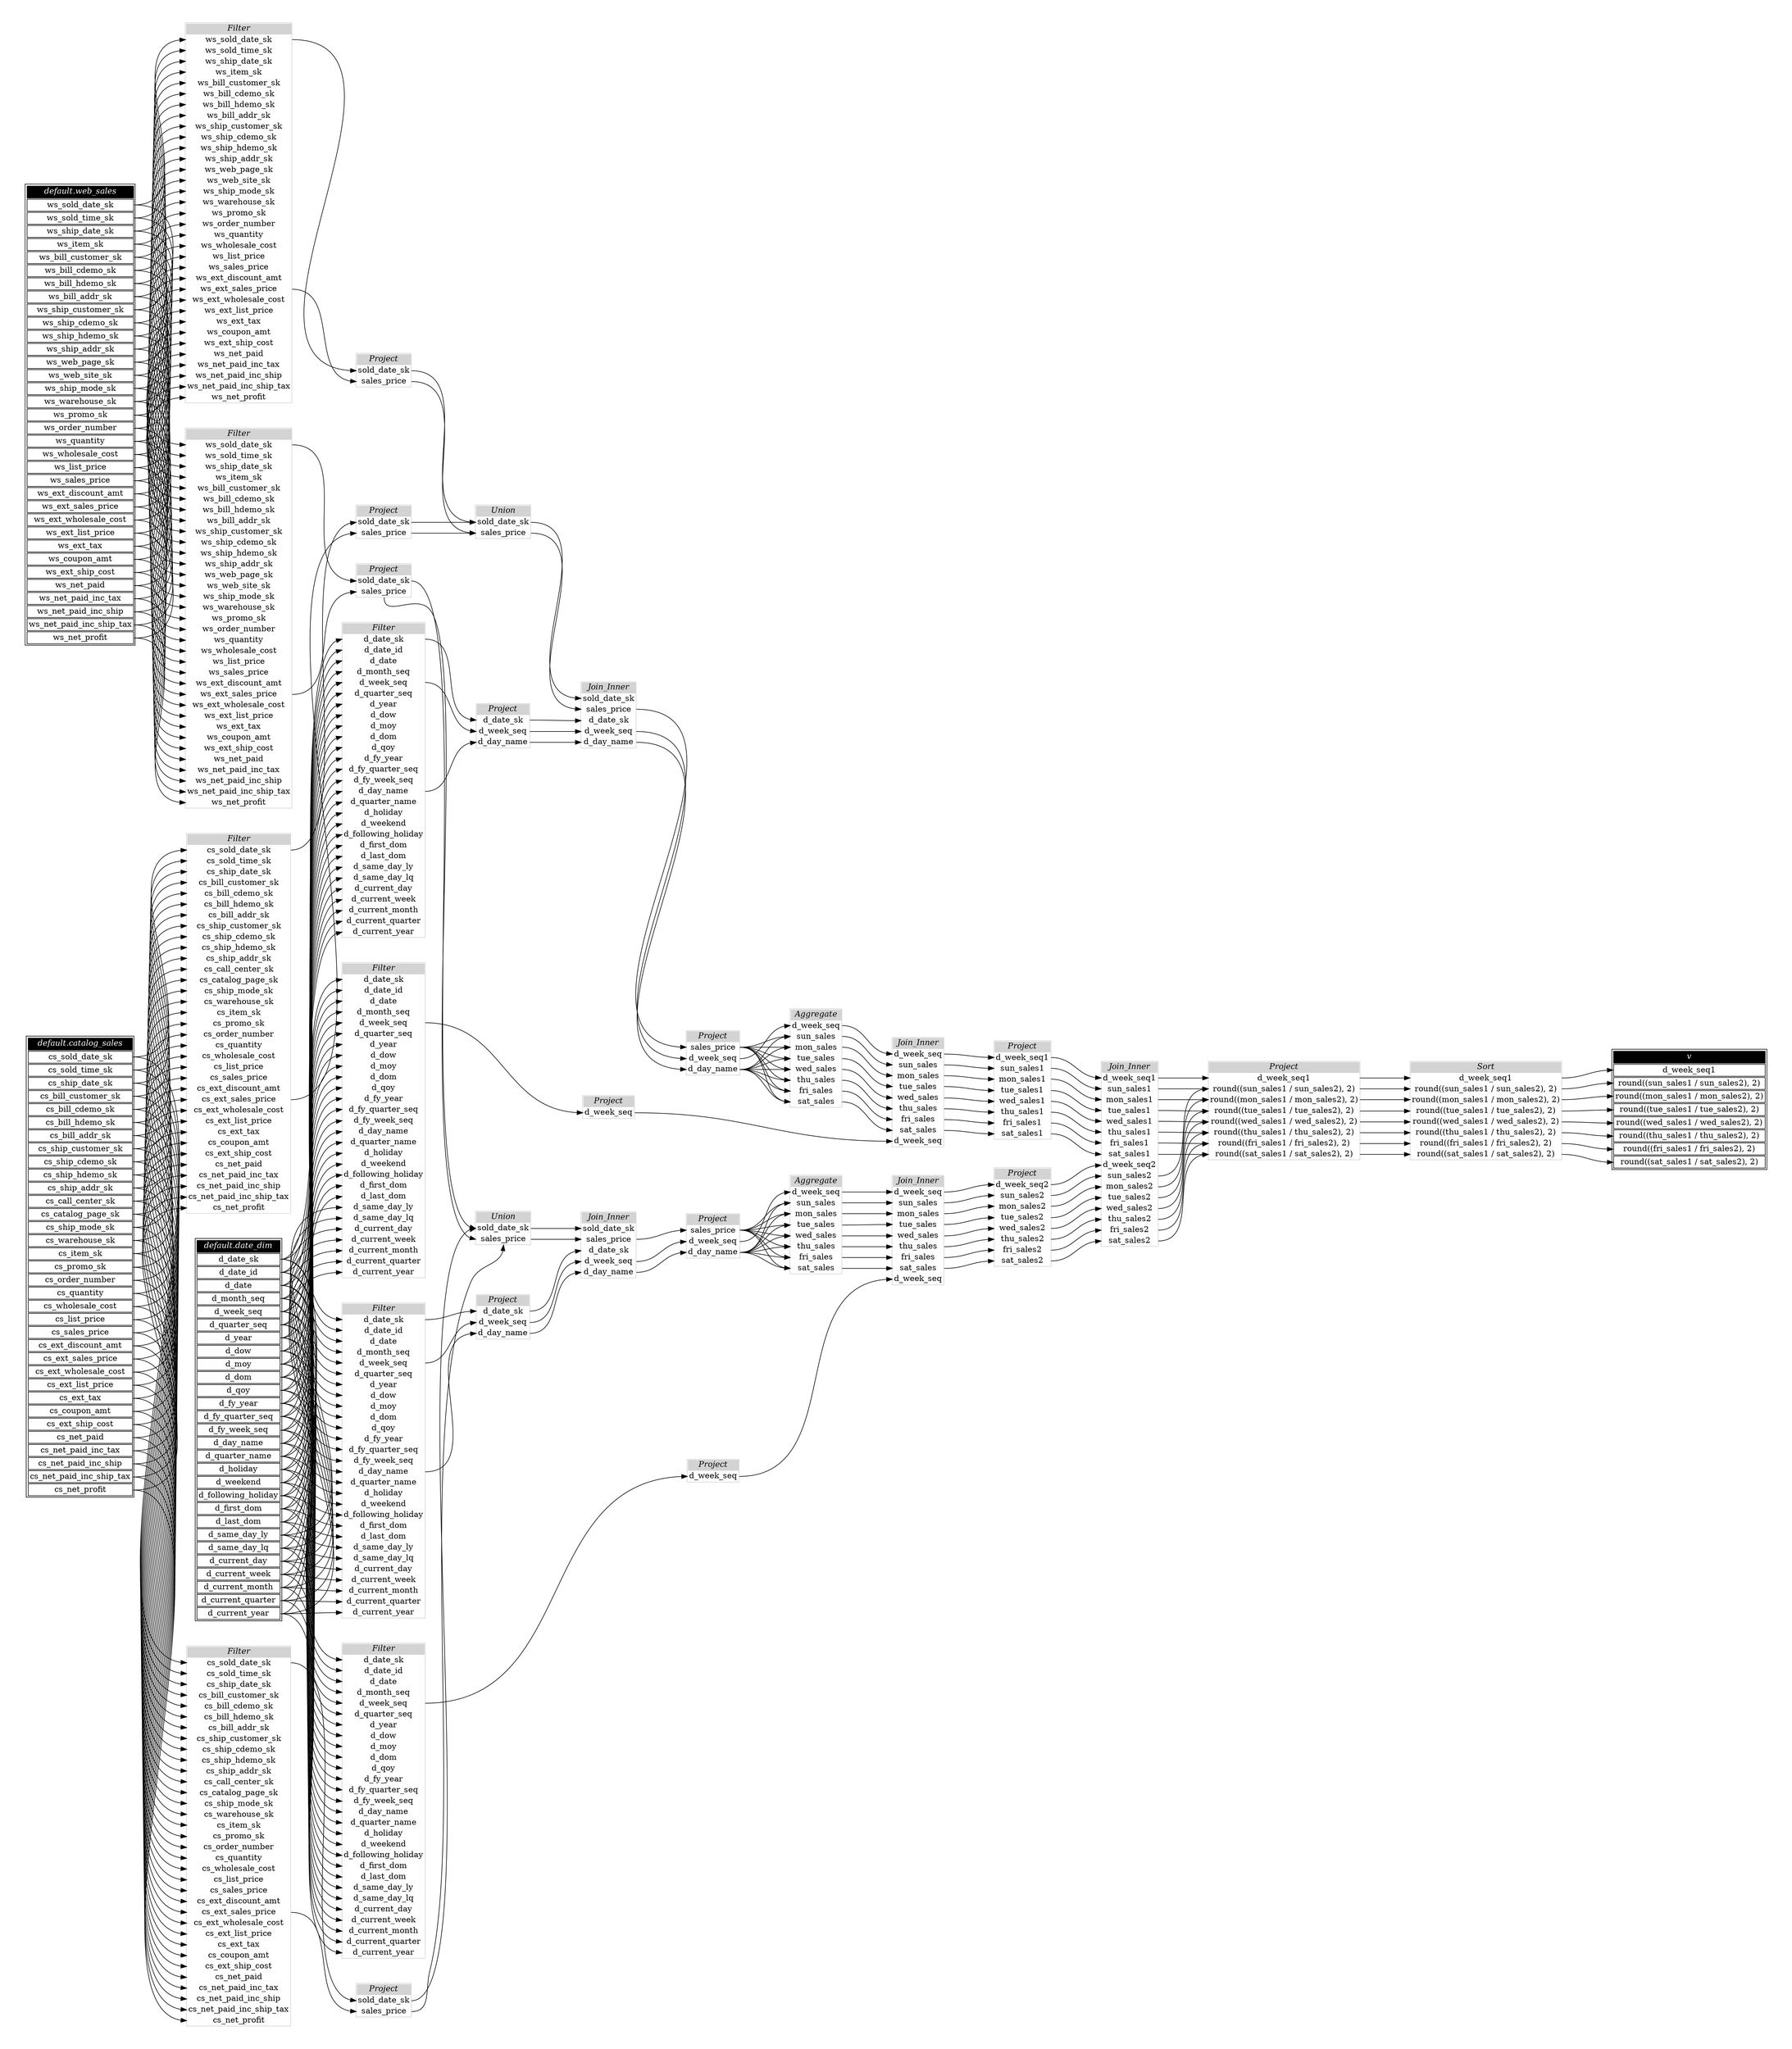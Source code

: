 // Automatically generated by TPCDSFlowTestSuite


digraph {
  graph [pad="0.5" nodesep="0.5" ranksep="1" fontname="Helvetica" rankdir=LR];
  node [shape=plaintext]

  
"Aggregate_92aebde" [label=<
<table color="lightgray" border="1" cellborder="0" cellspacing="0">
  <tr><td bgcolor="lightgray" port="nodeName"><i>Aggregate</i></td></tr>
  <tr><td port="0">d_week_seq</td></tr>
<tr><td port="1">sun_sales</td></tr>
<tr><td port="2">mon_sales</td></tr>
<tr><td port="3">tue_sales</td></tr>
<tr><td port="4">wed_sales</td></tr>
<tr><td port="5">thu_sales</td></tr>
<tr><td port="6">fri_sales</td></tr>
<tr><td port="7">sat_sales</td></tr>
</table>>];
     

"Aggregate_f0efa19" [label=<
<table color="lightgray" border="1" cellborder="0" cellspacing="0">
  <tr><td bgcolor="lightgray" port="nodeName"><i>Aggregate</i></td></tr>
  <tr><td port="0">d_week_seq</td></tr>
<tr><td port="1">sun_sales</td></tr>
<tr><td port="2">mon_sales</td></tr>
<tr><td port="3">tue_sales</td></tr>
<tr><td port="4">wed_sales</td></tr>
<tr><td port="5">thu_sales</td></tr>
<tr><td port="6">fri_sales</td></tr>
<tr><td port="7">sat_sales</td></tr>
</table>>];
     

"Filter_3166647" [label=<
<table color="lightgray" border="1" cellborder="0" cellspacing="0">
  <tr><td bgcolor="lightgray" port="nodeName"><i>Filter</i></td></tr>
  <tr><td port="0">cs_sold_date_sk</td></tr>
<tr><td port="1">cs_sold_time_sk</td></tr>
<tr><td port="2">cs_ship_date_sk</td></tr>
<tr><td port="3">cs_bill_customer_sk</td></tr>
<tr><td port="4">cs_bill_cdemo_sk</td></tr>
<tr><td port="5">cs_bill_hdemo_sk</td></tr>
<tr><td port="6">cs_bill_addr_sk</td></tr>
<tr><td port="7">cs_ship_customer_sk</td></tr>
<tr><td port="8">cs_ship_cdemo_sk</td></tr>
<tr><td port="9">cs_ship_hdemo_sk</td></tr>
<tr><td port="10">cs_ship_addr_sk</td></tr>
<tr><td port="11">cs_call_center_sk</td></tr>
<tr><td port="12">cs_catalog_page_sk</td></tr>
<tr><td port="13">cs_ship_mode_sk</td></tr>
<tr><td port="14">cs_warehouse_sk</td></tr>
<tr><td port="15">cs_item_sk</td></tr>
<tr><td port="16">cs_promo_sk</td></tr>
<tr><td port="17">cs_order_number</td></tr>
<tr><td port="18">cs_quantity</td></tr>
<tr><td port="19">cs_wholesale_cost</td></tr>
<tr><td port="20">cs_list_price</td></tr>
<tr><td port="21">cs_sales_price</td></tr>
<tr><td port="22">cs_ext_discount_amt</td></tr>
<tr><td port="23">cs_ext_sales_price</td></tr>
<tr><td port="24">cs_ext_wholesale_cost</td></tr>
<tr><td port="25">cs_ext_list_price</td></tr>
<tr><td port="26">cs_ext_tax</td></tr>
<tr><td port="27">cs_coupon_amt</td></tr>
<tr><td port="28">cs_ext_ship_cost</td></tr>
<tr><td port="29">cs_net_paid</td></tr>
<tr><td port="30">cs_net_paid_inc_tax</td></tr>
<tr><td port="31">cs_net_paid_inc_ship</td></tr>
<tr><td port="32">cs_net_paid_inc_ship_tax</td></tr>
<tr><td port="33">cs_net_profit</td></tr>
</table>>];
     

"Filter_4d6988e" [label=<
<table color="lightgray" border="1" cellborder="0" cellspacing="0">
  <tr><td bgcolor="lightgray" port="nodeName"><i>Filter</i></td></tr>
  <tr><td port="0">ws_sold_date_sk</td></tr>
<tr><td port="1">ws_sold_time_sk</td></tr>
<tr><td port="2">ws_ship_date_sk</td></tr>
<tr><td port="3">ws_item_sk</td></tr>
<tr><td port="4">ws_bill_customer_sk</td></tr>
<tr><td port="5">ws_bill_cdemo_sk</td></tr>
<tr><td port="6">ws_bill_hdemo_sk</td></tr>
<tr><td port="7">ws_bill_addr_sk</td></tr>
<tr><td port="8">ws_ship_customer_sk</td></tr>
<tr><td port="9">ws_ship_cdemo_sk</td></tr>
<tr><td port="10">ws_ship_hdemo_sk</td></tr>
<tr><td port="11">ws_ship_addr_sk</td></tr>
<tr><td port="12">ws_web_page_sk</td></tr>
<tr><td port="13">ws_web_site_sk</td></tr>
<tr><td port="14">ws_ship_mode_sk</td></tr>
<tr><td port="15">ws_warehouse_sk</td></tr>
<tr><td port="16">ws_promo_sk</td></tr>
<tr><td port="17">ws_order_number</td></tr>
<tr><td port="18">ws_quantity</td></tr>
<tr><td port="19">ws_wholesale_cost</td></tr>
<tr><td port="20">ws_list_price</td></tr>
<tr><td port="21">ws_sales_price</td></tr>
<tr><td port="22">ws_ext_discount_amt</td></tr>
<tr><td port="23">ws_ext_sales_price</td></tr>
<tr><td port="24">ws_ext_wholesale_cost</td></tr>
<tr><td port="25">ws_ext_list_price</td></tr>
<tr><td port="26">ws_ext_tax</td></tr>
<tr><td port="27">ws_coupon_amt</td></tr>
<tr><td port="28">ws_ext_ship_cost</td></tr>
<tr><td port="29">ws_net_paid</td></tr>
<tr><td port="30">ws_net_paid_inc_tax</td></tr>
<tr><td port="31">ws_net_paid_inc_ship</td></tr>
<tr><td port="32">ws_net_paid_inc_ship_tax</td></tr>
<tr><td port="33">ws_net_profit</td></tr>
</table>>];
     

"Filter_79b84e6" [label=<
<table color="lightgray" border="1" cellborder="0" cellspacing="0">
  <tr><td bgcolor="lightgray" port="nodeName"><i>Filter</i></td></tr>
  <tr><td port="0">ws_sold_date_sk</td></tr>
<tr><td port="1">ws_sold_time_sk</td></tr>
<tr><td port="2">ws_ship_date_sk</td></tr>
<tr><td port="3">ws_item_sk</td></tr>
<tr><td port="4">ws_bill_customer_sk</td></tr>
<tr><td port="5">ws_bill_cdemo_sk</td></tr>
<tr><td port="6">ws_bill_hdemo_sk</td></tr>
<tr><td port="7">ws_bill_addr_sk</td></tr>
<tr><td port="8">ws_ship_customer_sk</td></tr>
<tr><td port="9">ws_ship_cdemo_sk</td></tr>
<tr><td port="10">ws_ship_hdemo_sk</td></tr>
<tr><td port="11">ws_ship_addr_sk</td></tr>
<tr><td port="12">ws_web_page_sk</td></tr>
<tr><td port="13">ws_web_site_sk</td></tr>
<tr><td port="14">ws_ship_mode_sk</td></tr>
<tr><td port="15">ws_warehouse_sk</td></tr>
<tr><td port="16">ws_promo_sk</td></tr>
<tr><td port="17">ws_order_number</td></tr>
<tr><td port="18">ws_quantity</td></tr>
<tr><td port="19">ws_wholesale_cost</td></tr>
<tr><td port="20">ws_list_price</td></tr>
<tr><td port="21">ws_sales_price</td></tr>
<tr><td port="22">ws_ext_discount_amt</td></tr>
<tr><td port="23">ws_ext_sales_price</td></tr>
<tr><td port="24">ws_ext_wholesale_cost</td></tr>
<tr><td port="25">ws_ext_list_price</td></tr>
<tr><td port="26">ws_ext_tax</td></tr>
<tr><td port="27">ws_coupon_amt</td></tr>
<tr><td port="28">ws_ext_ship_cost</td></tr>
<tr><td port="29">ws_net_paid</td></tr>
<tr><td port="30">ws_net_paid_inc_tax</td></tr>
<tr><td port="31">ws_net_paid_inc_ship</td></tr>
<tr><td port="32">ws_net_paid_inc_ship_tax</td></tr>
<tr><td port="33">ws_net_profit</td></tr>
</table>>];
     

"Filter_8ee92c8" [label=<
<table color="lightgray" border="1" cellborder="0" cellspacing="0">
  <tr><td bgcolor="lightgray" port="nodeName"><i>Filter</i></td></tr>
  <tr><td port="0">d_date_sk</td></tr>
<tr><td port="1">d_date_id</td></tr>
<tr><td port="2">d_date</td></tr>
<tr><td port="3">d_month_seq</td></tr>
<tr><td port="4">d_week_seq</td></tr>
<tr><td port="5">d_quarter_seq</td></tr>
<tr><td port="6">d_year</td></tr>
<tr><td port="7">d_dow</td></tr>
<tr><td port="8">d_moy</td></tr>
<tr><td port="9">d_dom</td></tr>
<tr><td port="10">d_qoy</td></tr>
<tr><td port="11">d_fy_year</td></tr>
<tr><td port="12">d_fy_quarter_seq</td></tr>
<tr><td port="13">d_fy_week_seq</td></tr>
<tr><td port="14">d_day_name</td></tr>
<tr><td port="15">d_quarter_name</td></tr>
<tr><td port="16">d_holiday</td></tr>
<tr><td port="17">d_weekend</td></tr>
<tr><td port="18">d_following_holiday</td></tr>
<tr><td port="19">d_first_dom</td></tr>
<tr><td port="20">d_last_dom</td></tr>
<tr><td port="21">d_same_day_ly</td></tr>
<tr><td port="22">d_same_day_lq</td></tr>
<tr><td port="23">d_current_day</td></tr>
<tr><td port="24">d_current_week</td></tr>
<tr><td port="25">d_current_month</td></tr>
<tr><td port="26">d_current_quarter</td></tr>
<tr><td port="27">d_current_year</td></tr>
</table>>];
     

"Filter_b3ec368" [label=<
<table color="lightgray" border="1" cellborder="0" cellspacing="0">
  <tr><td bgcolor="lightgray" port="nodeName"><i>Filter</i></td></tr>
  <tr><td port="0">d_date_sk</td></tr>
<tr><td port="1">d_date_id</td></tr>
<tr><td port="2">d_date</td></tr>
<tr><td port="3">d_month_seq</td></tr>
<tr><td port="4">d_week_seq</td></tr>
<tr><td port="5">d_quarter_seq</td></tr>
<tr><td port="6">d_year</td></tr>
<tr><td port="7">d_dow</td></tr>
<tr><td port="8">d_moy</td></tr>
<tr><td port="9">d_dom</td></tr>
<tr><td port="10">d_qoy</td></tr>
<tr><td port="11">d_fy_year</td></tr>
<tr><td port="12">d_fy_quarter_seq</td></tr>
<tr><td port="13">d_fy_week_seq</td></tr>
<tr><td port="14">d_day_name</td></tr>
<tr><td port="15">d_quarter_name</td></tr>
<tr><td port="16">d_holiday</td></tr>
<tr><td port="17">d_weekend</td></tr>
<tr><td port="18">d_following_holiday</td></tr>
<tr><td port="19">d_first_dom</td></tr>
<tr><td port="20">d_last_dom</td></tr>
<tr><td port="21">d_same_day_ly</td></tr>
<tr><td port="22">d_same_day_lq</td></tr>
<tr><td port="23">d_current_day</td></tr>
<tr><td port="24">d_current_week</td></tr>
<tr><td port="25">d_current_month</td></tr>
<tr><td port="26">d_current_quarter</td></tr>
<tr><td port="27">d_current_year</td></tr>
</table>>];
     

"Filter_d22c78c" [label=<
<table color="lightgray" border="1" cellborder="0" cellspacing="0">
  <tr><td bgcolor="lightgray" port="nodeName"><i>Filter</i></td></tr>
  <tr><td port="0">d_date_sk</td></tr>
<tr><td port="1">d_date_id</td></tr>
<tr><td port="2">d_date</td></tr>
<tr><td port="3">d_month_seq</td></tr>
<tr><td port="4">d_week_seq</td></tr>
<tr><td port="5">d_quarter_seq</td></tr>
<tr><td port="6">d_year</td></tr>
<tr><td port="7">d_dow</td></tr>
<tr><td port="8">d_moy</td></tr>
<tr><td port="9">d_dom</td></tr>
<tr><td port="10">d_qoy</td></tr>
<tr><td port="11">d_fy_year</td></tr>
<tr><td port="12">d_fy_quarter_seq</td></tr>
<tr><td port="13">d_fy_week_seq</td></tr>
<tr><td port="14">d_day_name</td></tr>
<tr><td port="15">d_quarter_name</td></tr>
<tr><td port="16">d_holiday</td></tr>
<tr><td port="17">d_weekend</td></tr>
<tr><td port="18">d_following_holiday</td></tr>
<tr><td port="19">d_first_dom</td></tr>
<tr><td port="20">d_last_dom</td></tr>
<tr><td port="21">d_same_day_ly</td></tr>
<tr><td port="22">d_same_day_lq</td></tr>
<tr><td port="23">d_current_day</td></tr>
<tr><td port="24">d_current_week</td></tr>
<tr><td port="25">d_current_month</td></tr>
<tr><td port="26">d_current_quarter</td></tr>
<tr><td port="27">d_current_year</td></tr>
</table>>];
     

"Filter_dfff623" [label=<
<table color="lightgray" border="1" cellborder="0" cellspacing="0">
  <tr><td bgcolor="lightgray" port="nodeName"><i>Filter</i></td></tr>
  <tr><td port="0">d_date_sk</td></tr>
<tr><td port="1">d_date_id</td></tr>
<tr><td port="2">d_date</td></tr>
<tr><td port="3">d_month_seq</td></tr>
<tr><td port="4">d_week_seq</td></tr>
<tr><td port="5">d_quarter_seq</td></tr>
<tr><td port="6">d_year</td></tr>
<tr><td port="7">d_dow</td></tr>
<tr><td port="8">d_moy</td></tr>
<tr><td port="9">d_dom</td></tr>
<tr><td port="10">d_qoy</td></tr>
<tr><td port="11">d_fy_year</td></tr>
<tr><td port="12">d_fy_quarter_seq</td></tr>
<tr><td port="13">d_fy_week_seq</td></tr>
<tr><td port="14">d_day_name</td></tr>
<tr><td port="15">d_quarter_name</td></tr>
<tr><td port="16">d_holiday</td></tr>
<tr><td port="17">d_weekend</td></tr>
<tr><td port="18">d_following_holiday</td></tr>
<tr><td port="19">d_first_dom</td></tr>
<tr><td port="20">d_last_dom</td></tr>
<tr><td port="21">d_same_day_ly</td></tr>
<tr><td port="22">d_same_day_lq</td></tr>
<tr><td port="23">d_current_day</td></tr>
<tr><td port="24">d_current_week</td></tr>
<tr><td port="25">d_current_month</td></tr>
<tr><td port="26">d_current_quarter</td></tr>
<tr><td port="27">d_current_year</td></tr>
</table>>];
     

"Filter_fd882da" [label=<
<table color="lightgray" border="1" cellborder="0" cellspacing="0">
  <tr><td bgcolor="lightgray" port="nodeName"><i>Filter</i></td></tr>
  <tr><td port="0">cs_sold_date_sk</td></tr>
<tr><td port="1">cs_sold_time_sk</td></tr>
<tr><td port="2">cs_ship_date_sk</td></tr>
<tr><td port="3">cs_bill_customer_sk</td></tr>
<tr><td port="4">cs_bill_cdemo_sk</td></tr>
<tr><td port="5">cs_bill_hdemo_sk</td></tr>
<tr><td port="6">cs_bill_addr_sk</td></tr>
<tr><td port="7">cs_ship_customer_sk</td></tr>
<tr><td port="8">cs_ship_cdemo_sk</td></tr>
<tr><td port="9">cs_ship_hdemo_sk</td></tr>
<tr><td port="10">cs_ship_addr_sk</td></tr>
<tr><td port="11">cs_call_center_sk</td></tr>
<tr><td port="12">cs_catalog_page_sk</td></tr>
<tr><td port="13">cs_ship_mode_sk</td></tr>
<tr><td port="14">cs_warehouse_sk</td></tr>
<tr><td port="15">cs_item_sk</td></tr>
<tr><td port="16">cs_promo_sk</td></tr>
<tr><td port="17">cs_order_number</td></tr>
<tr><td port="18">cs_quantity</td></tr>
<tr><td port="19">cs_wholesale_cost</td></tr>
<tr><td port="20">cs_list_price</td></tr>
<tr><td port="21">cs_sales_price</td></tr>
<tr><td port="22">cs_ext_discount_amt</td></tr>
<tr><td port="23">cs_ext_sales_price</td></tr>
<tr><td port="24">cs_ext_wholesale_cost</td></tr>
<tr><td port="25">cs_ext_list_price</td></tr>
<tr><td port="26">cs_ext_tax</td></tr>
<tr><td port="27">cs_coupon_amt</td></tr>
<tr><td port="28">cs_ext_ship_cost</td></tr>
<tr><td port="29">cs_net_paid</td></tr>
<tr><td port="30">cs_net_paid_inc_tax</td></tr>
<tr><td port="31">cs_net_paid_inc_ship</td></tr>
<tr><td port="32">cs_net_paid_inc_ship_tax</td></tr>
<tr><td port="33">cs_net_profit</td></tr>
</table>>];
     

"Join_Inner_3dfb0c6" [label=<
<table color="lightgray" border="1" cellborder="0" cellspacing="0">
  <tr><td bgcolor="lightgray" port="nodeName"><i>Join_Inner</i></td></tr>
  <tr><td port="0">sold_date_sk</td></tr>
<tr><td port="1">sales_price</td></tr>
<tr><td port="2">d_date_sk</td></tr>
<tr><td port="3">d_week_seq</td></tr>
<tr><td port="4">d_day_name</td></tr>
</table>>];
     

"Join_Inner_55247d2" [label=<
<table color="lightgray" border="1" cellborder="0" cellspacing="0">
  <tr><td bgcolor="lightgray" port="nodeName"><i>Join_Inner</i></td></tr>
  <tr><td port="0">sold_date_sk</td></tr>
<tr><td port="1">sales_price</td></tr>
<tr><td port="2">d_date_sk</td></tr>
<tr><td port="3">d_week_seq</td></tr>
<tr><td port="4">d_day_name</td></tr>
</table>>];
     

"Join_Inner_a1ce54f" [label=<
<table color="lightgray" border="1" cellborder="0" cellspacing="0">
  <tr><td bgcolor="lightgray" port="nodeName"><i>Join_Inner</i></td></tr>
  <tr><td port="0">d_week_seq</td></tr>
<tr><td port="1">sun_sales</td></tr>
<tr><td port="2">mon_sales</td></tr>
<tr><td port="3">tue_sales</td></tr>
<tr><td port="4">wed_sales</td></tr>
<tr><td port="5">thu_sales</td></tr>
<tr><td port="6">fri_sales</td></tr>
<tr><td port="7">sat_sales</td></tr>
<tr><td port="8">d_week_seq</td></tr>
</table>>];
     

"Join_Inner_dcc99ca" [label=<
<table color="lightgray" border="1" cellborder="0" cellspacing="0">
  <tr><td bgcolor="lightgray" port="nodeName"><i>Join_Inner</i></td></tr>
  <tr><td port="0">d_week_seq1</td></tr>
<tr><td port="1">sun_sales1</td></tr>
<tr><td port="2">mon_sales1</td></tr>
<tr><td port="3">tue_sales1</td></tr>
<tr><td port="4">wed_sales1</td></tr>
<tr><td port="5">thu_sales1</td></tr>
<tr><td port="6">fri_sales1</td></tr>
<tr><td port="7">sat_sales1</td></tr>
<tr><td port="8">d_week_seq2</td></tr>
<tr><td port="9">sun_sales2</td></tr>
<tr><td port="10">mon_sales2</td></tr>
<tr><td port="11">tue_sales2</td></tr>
<tr><td port="12">wed_sales2</td></tr>
<tr><td port="13">thu_sales2</td></tr>
<tr><td port="14">fri_sales2</td></tr>
<tr><td port="15">sat_sales2</td></tr>
</table>>];
     

"Join_Inner_dff238f" [label=<
<table color="lightgray" border="1" cellborder="0" cellspacing="0">
  <tr><td bgcolor="lightgray" port="nodeName"><i>Join_Inner</i></td></tr>
  <tr><td port="0">d_week_seq</td></tr>
<tr><td port="1">sun_sales</td></tr>
<tr><td port="2">mon_sales</td></tr>
<tr><td port="3">tue_sales</td></tr>
<tr><td port="4">wed_sales</td></tr>
<tr><td port="5">thu_sales</td></tr>
<tr><td port="6">fri_sales</td></tr>
<tr><td port="7">sat_sales</td></tr>
<tr><td port="8">d_week_seq</td></tr>
</table>>];
     

"Project_0ae559b" [label=<
<table color="lightgray" border="1" cellborder="0" cellspacing="0">
  <tr><td bgcolor="lightgray" port="nodeName"><i>Project</i></td></tr>
  <tr><td port="0">d_week_seq2</td></tr>
<tr><td port="1">sun_sales2</td></tr>
<tr><td port="2">mon_sales2</td></tr>
<tr><td port="3">tue_sales2</td></tr>
<tr><td port="4">wed_sales2</td></tr>
<tr><td port="5">thu_sales2</td></tr>
<tr><td port="6">fri_sales2</td></tr>
<tr><td port="7">sat_sales2</td></tr>
</table>>];
     

"Project_1c00b71" [label=<
<table color="lightgray" border="1" cellborder="0" cellspacing="0">
  <tr><td bgcolor="lightgray" port="nodeName"><i>Project</i></td></tr>
  <tr><td port="0">d_week_seq1</td></tr>
<tr><td port="1">sun_sales1</td></tr>
<tr><td port="2">mon_sales1</td></tr>
<tr><td port="3">tue_sales1</td></tr>
<tr><td port="4">wed_sales1</td></tr>
<tr><td port="5">thu_sales1</td></tr>
<tr><td port="6">fri_sales1</td></tr>
<tr><td port="7">sat_sales1</td></tr>
</table>>];
     

"Project_34462b0" [label=<
<table color="lightgray" border="1" cellborder="0" cellspacing="0">
  <tr><td bgcolor="lightgray" port="nodeName"><i>Project</i></td></tr>
  <tr><td port="0">d_week_seq</td></tr>
</table>>];
     

"Project_4b1aa31" [label=<
<table color="lightgray" border="1" cellborder="0" cellspacing="0">
  <tr><td bgcolor="lightgray" port="nodeName"><i>Project</i></td></tr>
  <tr><td port="0">sales_price</td></tr>
<tr><td port="1">d_week_seq</td></tr>
<tr><td port="2">d_day_name</td></tr>
</table>>];
     

"Project_5e80014" [label=<
<table color="lightgray" border="1" cellborder="0" cellspacing="0">
  <tr><td bgcolor="lightgray" port="nodeName"><i>Project</i></td></tr>
  <tr><td port="0">sales_price</td></tr>
<tr><td port="1">d_week_seq</td></tr>
<tr><td port="2">d_day_name</td></tr>
</table>>];
     

"Project_628b218" [label=<
<table color="lightgray" border="1" cellborder="0" cellspacing="0">
  <tr><td bgcolor="lightgray" port="nodeName"><i>Project</i></td></tr>
  <tr><td port="0">d_date_sk</td></tr>
<tr><td port="1">d_week_seq</td></tr>
<tr><td port="2">d_day_name</td></tr>
</table>>];
     

"Project_6561d23" [label=<
<table color="lightgray" border="1" cellborder="0" cellspacing="0">
  <tr><td bgcolor="lightgray" port="nodeName"><i>Project</i></td></tr>
  <tr><td port="0">d_week_seq1</td></tr>
<tr><td port="1">round((sun_sales1 / sun_sales2), 2)</td></tr>
<tr><td port="2">round((mon_sales1 / mon_sales2), 2)</td></tr>
<tr><td port="3">round((tue_sales1 / tue_sales2), 2)</td></tr>
<tr><td port="4">round((wed_sales1 / wed_sales2), 2)</td></tr>
<tr><td port="5">round((thu_sales1 / thu_sales2), 2)</td></tr>
<tr><td port="6">round((fri_sales1 / fri_sales2), 2)</td></tr>
<tr><td port="7">round((sat_sales1 / sat_sales2), 2)</td></tr>
</table>>];
     

"Project_78bf9c2" [label=<
<table color="lightgray" border="1" cellborder="0" cellspacing="0">
  <tr><td bgcolor="lightgray" port="nodeName"><i>Project</i></td></tr>
  <tr><td port="0">sold_date_sk</td></tr>
<tr><td port="1">sales_price</td></tr>
</table>>];
     

"Project_7c280c7" [label=<
<table color="lightgray" border="1" cellborder="0" cellspacing="0">
  <tr><td bgcolor="lightgray" port="nodeName"><i>Project</i></td></tr>
  <tr><td port="0">sold_date_sk</td></tr>
<tr><td port="1">sales_price</td></tr>
</table>>];
     

"Project_8ddf13d" [label=<
<table color="lightgray" border="1" cellborder="0" cellspacing="0">
  <tr><td bgcolor="lightgray" port="nodeName"><i>Project</i></td></tr>
  <tr><td port="0">d_week_seq</td></tr>
</table>>];
     

"Project_9c59e13" [label=<
<table color="lightgray" border="1" cellborder="0" cellspacing="0">
  <tr><td bgcolor="lightgray" port="nodeName"><i>Project</i></td></tr>
  <tr><td port="0">sold_date_sk</td></tr>
<tr><td port="1">sales_price</td></tr>
</table>>];
     

"Project_e6055e9" [label=<
<table color="lightgray" border="1" cellborder="0" cellspacing="0">
  <tr><td bgcolor="lightgray" port="nodeName"><i>Project</i></td></tr>
  <tr><td port="0">sold_date_sk</td></tr>
<tr><td port="1">sales_price</td></tr>
</table>>];
     

"Project_ecf8bfe" [label=<
<table color="lightgray" border="1" cellborder="0" cellspacing="0">
  <tr><td bgcolor="lightgray" port="nodeName"><i>Project</i></td></tr>
  <tr><td port="0">d_date_sk</td></tr>
<tr><td port="1">d_week_seq</td></tr>
<tr><td port="2">d_day_name</td></tr>
</table>>];
     

"Sort_e30ff10" [label=<
<table color="lightgray" border="1" cellborder="0" cellspacing="0">
  <tr><td bgcolor="lightgray" port="nodeName"><i>Sort</i></td></tr>
  <tr><td port="0">d_week_seq1</td></tr>
<tr><td port="1">round((sun_sales1 / sun_sales2), 2)</td></tr>
<tr><td port="2">round((mon_sales1 / mon_sales2), 2)</td></tr>
<tr><td port="3">round((tue_sales1 / tue_sales2), 2)</td></tr>
<tr><td port="4">round((wed_sales1 / wed_sales2), 2)</td></tr>
<tr><td port="5">round((thu_sales1 / thu_sales2), 2)</td></tr>
<tr><td port="6">round((fri_sales1 / fri_sales2), 2)</td></tr>
<tr><td port="7">round((sat_sales1 / sat_sales2), 2)</td></tr>
</table>>];
     

"Union_96f8652" [label=<
<table color="lightgray" border="1" cellborder="0" cellspacing="0">
  <tr><td bgcolor="lightgray" port="nodeName"><i>Union</i></td></tr>
  <tr><td port="0">sold_date_sk</td></tr>
<tr><td port="1">sales_price</td></tr>
</table>>];
     

"Union_dba2b52" [label=<
<table color="lightgray" border="1" cellborder="0" cellspacing="0">
  <tr><td bgcolor="lightgray" port="nodeName"><i>Union</i></td></tr>
  <tr><td port="0">sold_date_sk</td></tr>
<tr><td port="1">sales_price</td></tr>
</table>>];
     

"default.catalog_sales" [color="black" label=<
<table>
  <tr><td bgcolor="black" port="nodeName"><i><font color="white">default.catalog_sales</font></i></td></tr>
  <tr><td port="0">cs_sold_date_sk</td></tr>
<tr><td port="1">cs_sold_time_sk</td></tr>
<tr><td port="2">cs_ship_date_sk</td></tr>
<tr><td port="3">cs_bill_customer_sk</td></tr>
<tr><td port="4">cs_bill_cdemo_sk</td></tr>
<tr><td port="5">cs_bill_hdemo_sk</td></tr>
<tr><td port="6">cs_bill_addr_sk</td></tr>
<tr><td port="7">cs_ship_customer_sk</td></tr>
<tr><td port="8">cs_ship_cdemo_sk</td></tr>
<tr><td port="9">cs_ship_hdemo_sk</td></tr>
<tr><td port="10">cs_ship_addr_sk</td></tr>
<tr><td port="11">cs_call_center_sk</td></tr>
<tr><td port="12">cs_catalog_page_sk</td></tr>
<tr><td port="13">cs_ship_mode_sk</td></tr>
<tr><td port="14">cs_warehouse_sk</td></tr>
<tr><td port="15">cs_item_sk</td></tr>
<tr><td port="16">cs_promo_sk</td></tr>
<tr><td port="17">cs_order_number</td></tr>
<tr><td port="18">cs_quantity</td></tr>
<tr><td port="19">cs_wholesale_cost</td></tr>
<tr><td port="20">cs_list_price</td></tr>
<tr><td port="21">cs_sales_price</td></tr>
<tr><td port="22">cs_ext_discount_amt</td></tr>
<tr><td port="23">cs_ext_sales_price</td></tr>
<tr><td port="24">cs_ext_wholesale_cost</td></tr>
<tr><td port="25">cs_ext_list_price</td></tr>
<tr><td port="26">cs_ext_tax</td></tr>
<tr><td port="27">cs_coupon_amt</td></tr>
<tr><td port="28">cs_ext_ship_cost</td></tr>
<tr><td port="29">cs_net_paid</td></tr>
<tr><td port="30">cs_net_paid_inc_tax</td></tr>
<tr><td port="31">cs_net_paid_inc_ship</td></tr>
<tr><td port="32">cs_net_paid_inc_ship_tax</td></tr>
<tr><td port="33">cs_net_profit</td></tr>
</table>>];
     

"default.date_dim" [color="black" label=<
<table>
  <tr><td bgcolor="black" port="nodeName"><i><font color="white">default.date_dim</font></i></td></tr>
  <tr><td port="0">d_date_sk</td></tr>
<tr><td port="1">d_date_id</td></tr>
<tr><td port="2">d_date</td></tr>
<tr><td port="3">d_month_seq</td></tr>
<tr><td port="4">d_week_seq</td></tr>
<tr><td port="5">d_quarter_seq</td></tr>
<tr><td port="6">d_year</td></tr>
<tr><td port="7">d_dow</td></tr>
<tr><td port="8">d_moy</td></tr>
<tr><td port="9">d_dom</td></tr>
<tr><td port="10">d_qoy</td></tr>
<tr><td port="11">d_fy_year</td></tr>
<tr><td port="12">d_fy_quarter_seq</td></tr>
<tr><td port="13">d_fy_week_seq</td></tr>
<tr><td port="14">d_day_name</td></tr>
<tr><td port="15">d_quarter_name</td></tr>
<tr><td port="16">d_holiday</td></tr>
<tr><td port="17">d_weekend</td></tr>
<tr><td port="18">d_following_holiday</td></tr>
<tr><td port="19">d_first_dom</td></tr>
<tr><td port="20">d_last_dom</td></tr>
<tr><td port="21">d_same_day_ly</td></tr>
<tr><td port="22">d_same_day_lq</td></tr>
<tr><td port="23">d_current_day</td></tr>
<tr><td port="24">d_current_week</td></tr>
<tr><td port="25">d_current_month</td></tr>
<tr><td port="26">d_current_quarter</td></tr>
<tr><td port="27">d_current_year</td></tr>
</table>>];
     

"default.web_sales" [color="black" label=<
<table>
  <tr><td bgcolor="black" port="nodeName"><i><font color="white">default.web_sales</font></i></td></tr>
  <tr><td port="0">ws_sold_date_sk</td></tr>
<tr><td port="1">ws_sold_time_sk</td></tr>
<tr><td port="2">ws_ship_date_sk</td></tr>
<tr><td port="3">ws_item_sk</td></tr>
<tr><td port="4">ws_bill_customer_sk</td></tr>
<tr><td port="5">ws_bill_cdemo_sk</td></tr>
<tr><td port="6">ws_bill_hdemo_sk</td></tr>
<tr><td port="7">ws_bill_addr_sk</td></tr>
<tr><td port="8">ws_ship_customer_sk</td></tr>
<tr><td port="9">ws_ship_cdemo_sk</td></tr>
<tr><td port="10">ws_ship_hdemo_sk</td></tr>
<tr><td port="11">ws_ship_addr_sk</td></tr>
<tr><td port="12">ws_web_page_sk</td></tr>
<tr><td port="13">ws_web_site_sk</td></tr>
<tr><td port="14">ws_ship_mode_sk</td></tr>
<tr><td port="15">ws_warehouse_sk</td></tr>
<tr><td port="16">ws_promo_sk</td></tr>
<tr><td port="17">ws_order_number</td></tr>
<tr><td port="18">ws_quantity</td></tr>
<tr><td port="19">ws_wholesale_cost</td></tr>
<tr><td port="20">ws_list_price</td></tr>
<tr><td port="21">ws_sales_price</td></tr>
<tr><td port="22">ws_ext_discount_amt</td></tr>
<tr><td port="23">ws_ext_sales_price</td></tr>
<tr><td port="24">ws_ext_wholesale_cost</td></tr>
<tr><td port="25">ws_ext_list_price</td></tr>
<tr><td port="26">ws_ext_tax</td></tr>
<tr><td port="27">ws_coupon_amt</td></tr>
<tr><td port="28">ws_ext_ship_cost</td></tr>
<tr><td port="29">ws_net_paid</td></tr>
<tr><td port="30">ws_net_paid_inc_tax</td></tr>
<tr><td port="31">ws_net_paid_inc_ship</td></tr>
<tr><td port="32">ws_net_paid_inc_ship_tax</td></tr>
<tr><td port="33">ws_net_profit</td></tr>
</table>>];
     

"v" [color="black" label=<
<table>
  <tr><td bgcolor="black" port="nodeName"><i><font color="white">v</font></i></td></tr>
  <tr><td port="0">d_week_seq1</td></tr>
<tr><td port="1">round((sun_sales1 / sun_sales2), 2)</td></tr>
<tr><td port="2">round((mon_sales1 / mon_sales2), 2)</td></tr>
<tr><td port="3">round((tue_sales1 / tue_sales2), 2)</td></tr>
<tr><td port="4">round((wed_sales1 / wed_sales2), 2)</td></tr>
<tr><td port="5">round((thu_sales1 / thu_sales2), 2)</td></tr>
<tr><td port="6">round((fri_sales1 / fri_sales2), 2)</td></tr>
<tr><td port="7">round((sat_sales1 / sat_sales2), 2)</td></tr>
</table>>];
     
  "Aggregate_92aebde":0 -> "Join_Inner_a1ce54f":0;
"Aggregate_92aebde":1 -> "Join_Inner_a1ce54f":1;
"Aggregate_92aebde":2 -> "Join_Inner_a1ce54f":2;
"Aggregate_92aebde":3 -> "Join_Inner_a1ce54f":3;
"Aggregate_92aebde":4 -> "Join_Inner_a1ce54f":4;
"Aggregate_92aebde":5 -> "Join_Inner_a1ce54f":5;
"Aggregate_92aebde":6 -> "Join_Inner_a1ce54f":6;
"Aggregate_92aebde":7 -> "Join_Inner_a1ce54f":7;
"Aggregate_f0efa19":0 -> "Join_Inner_dff238f":0;
"Aggregate_f0efa19":1 -> "Join_Inner_dff238f":1;
"Aggregate_f0efa19":2 -> "Join_Inner_dff238f":2;
"Aggregate_f0efa19":3 -> "Join_Inner_dff238f":3;
"Aggregate_f0efa19":4 -> "Join_Inner_dff238f":4;
"Aggregate_f0efa19":5 -> "Join_Inner_dff238f":5;
"Aggregate_f0efa19":6 -> "Join_Inner_dff238f":6;
"Aggregate_f0efa19":7 -> "Join_Inner_dff238f":7;
"Filter_3166647":0 -> "Project_e6055e9":0;
"Filter_3166647":23 -> "Project_e6055e9":1;
"Filter_4d6988e":0 -> "Project_9c59e13":0;
"Filter_4d6988e":23 -> "Project_9c59e13":1;
"Filter_79b84e6":0 -> "Project_78bf9c2":0;
"Filter_79b84e6":23 -> "Project_78bf9c2":1;
"Filter_8ee92c8":0 -> "Project_ecf8bfe":0;
"Filter_8ee92c8":14 -> "Project_ecf8bfe":2;
"Filter_8ee92c8":4 -> "Project_ecf8bfe":1;
"Filter_b3ec368":0 -> "Project_628b218":0;
"Filter_b3ec368":14 -> "Project_628b218":2;
"Filter_b3ec368":4 -> "Project_628b218":1;
"Filter_d22c78c":4 -> "Project_8ddf13d":0;
"Filter_dfff623":4 -> "Project_34462b0":0;
"Filter_fd882da":0 -> "Project_7c280c7":0;
"Filter_fd882da":23 -> "Project_7c280c7":1;
"Join_Inner_3dfb0c6":1 -> "Project_4b1aa31":0;
"Join_Inner_3dfb0c6":3 -> "Project_4b1aa31":1;
"Join_Inner_3dfb0c6":4 -> "Project_4b1aa31":2;
"Join_Inner_55247d2":1 -> "Project_5e80014":0;
"Join_Inner_55247d2":3 -> "Project_5e80014":1;
"Join_Inner_55247d2":4 -> "Project_5e80014":2;
"Join_Inner_a1ce54f":0 -> "Project_1c00b71":0;
"Join_Inner_a1ce54f":1 -> "Project_1c00b71":1;
"Join_Inner_a1ce54f":2 -> "Project_1c00b71":2;
"Join_Inner_a1ce54f":3 -> "Project_1c00b71":3;
"Join_Inner_a1ce54f":4 -> "Project_1c00b71":4;
"Join_Inner_a1ce54f":5 -> "Project_1c00b71":5;
"Join_Inner_a1ce54f":6 -> "Project_1c00b71":6;
"Join_Inner_a1ce54f":7 -> "Project_1c00b71":7;
"Join_Inner_dcc99ca":0 -> "Project_6561d23":0;
"Join_Inner_dcc99ca":1 -> "Project_6561d23":1;
"Join_Inner_dcc99ca":10 -> "Project_6561d23":2;
"Join_Inner_dcc99ca":11 -> "Project_6561d23":3;
"Join_Inner_dcc99ca":12 -> "Project_6561d23":4;
"Join_Inner_dcc99ca":13 -> "Project_6561d23":5;
"Join_Inner_dcc99ca":14 -> "Project_6561d23":6;
"Join_Inner_dcc99ca":15 -> "Project_6561d23":7;
"Join_Inner_dcc99ca":2 -> "Project_6561d23":2;
"Join_Inner_dcc99ca":3 -> "Project_6561d23":3;
"Join_Inner_dcc99ca":4 -> "Project_6561d23":4;
"Join_Inner_dcc99ca":5 -> "Project_6561d23":5;
"Join_Inner_dcc99ca":6 -> "Project_6561d23":6;
"Join_Inner_dcc99ca":7 -> "Project_6561d23":7;
"Join_Inner_dcc99ca":9 -> "Project_6561d23":1;
"Join_Inner_dff238f":0 -> "Project_0ae559b":0;
"Join_Inner_dff238f":1 -> "Project_0ae559b":1;
"Join_Inner_dff238f":2 -> "Project_0ae559b":2;
"Join_Inner_dff238f":3 -> "Project_0ae559b":3;
"Join_Inner_dff238f":4 -> "Project_0ae559b":4;
"Join_Inner_dff238f":5 -> "Project_0ae559b":5;
"Join_Inner_dff238f":6 -> "Project_0ae559b":6;
"Join_Inner_dff238f":7 -> "Project_0ae559b":7;
"Project_0ae559b":0 -> "Join_Inner_dcc99ca":8;
"Project_0ae559b":1 -> "Join_Inner_dcc99ca":9;
"Project_0ae559b":2 -> "Join_Inner_dcc99ca":10;
"Project_0ae559b":3 -> "Join_Inner_dcc99ca":11;
"Project_0ae559b":4 -> "Join_Inner_dcc99ca":12;
"Project_0ae559b":5 -> "Join_Inner_dcc99ca":13;
"Project_0ae559b":6 -> "Join_Inner_dcc99ca":14;
"Project_0ae559b":7 -> "Join_Inner_dcc99ca":15;
"Project_1c00b71":0 -> "Join_Inner_dcc99ca":0;
"Project_1c00b71":1 -> "Join_Inner_dcc99ca":1;
"Project_1c00b71":2 -> "Join_Inner_dcc99ca":2;
"Project_1c00b71":3 -> "Join_Inner_dcc99ca":3;
"Project_1c00b71":4 -> "Join_Inner_dcc99ca":4;
"Project_1c00b71":5 -> "Join_Inner_dcc99ca":5;
"Project_1c00b71":6 -> "Join_Inner_dcc99ca":6;
"Project_1c00b71":7 -> "Join_Inner_dcc99ca":7;
"Project_34462b0":0 -> "Join_Inner_dff238f":8;
"Project_4b1aa31":0 -> "Aggregate_f0efa19":1;
"Project_4b1aa31":0 -> "Aggregate_f0efa19":2;
"Project_4b1aa31":0 -> "Aggregate_f0efa19":3;
"Project_4b1aa31":0 -> "Aggregate_f0efa19":4;
"Project_4b1aa31":0 -> "Aggregate_f0efa19":5;
"Project_4b1aa31":0 -> "Aggregate_f0efa19":6;
"Project_4b1aa31":0 -> "Aggregate_f0efa19":7;
"Project_4b1aa31":1 -> "Aggregate_f0efa19":0;
"Project_4b1aa31":2 -> "Aggregate_f0efa19":1;
"Project_4b1aa31":2 -> "Aggregate_f0efa19":2;
"Project_4b1aa31":2 -> "Aggregate_f0efa19":3;
"Project_4b1aa31":2 -> "Aggregate_f0efa19":4;
"Project_4b1aa31":2 -> "Aggregate_f0efa19":5;
"Project_4b1aa31":2 -> "Aggregate_f0efa19":6;
"Project_4b1aa31":2 -> "Aggregate_f0efa19":7;
"Project_5e80014":0 -> "Aggregate_92aebde":1;
"Project_5e80014":0 -> "Aggregate_92aebde":2;
"Project_5e80014":0 -> "Aggregate_92aebde":3;
"Project_5e80014":0 -> "Aggregate_92aebde":4;
"Project_5e80014":0 -> "Aggregate_92aebde":5;
"Project_5e80014":0 -> "Aggregate_92aebde":6;
"Project_5e80014":0 -> "Aggregate_92aebde":7;
"Project_5e80014":1 -> "Aggregate_92aebde":0;
"Project_5e80014":2 -> "Aggregate_92aebde":1;
"Project_5e80014":2 -> "Aggregate_92aebde":2;
"Project_5e80014":2 -> "Aggregate_92aebde":3;
"Project_5e80014":2 -> "Aggregate_92aebde":4;
"Project_5e80014":2 -> "Aggregate_92aebde":5;
"Project_5e80014":2 -> "Aggregate_92aebde":6;
"Project_5e80014":2 -> "Aggregate_92aebde":7;
"Project_628b218":0 -> "Join_Inner_55247d2":2;
"Project_628b218":1 -> "Join_Inner_55247d2":3;
"Project_628b218":2 -> "Join_Inner_55247d2":4;
"Project_6561d23":0 -> "Sort_e30ff10":0;
"Project_6561d23":1 -> "Sort_e30ff10":1;
"Project_6561d23":2 -> "Sort_e30ff10":2;
"Project_6561d23":3 -> "Sort_e30ff10":3;
"Project_6561d23":4 -> "Sort_e30ff10":4;
"Project_6561d23":5 -> "Sort_e30ff10":5;
"Project_6561d23":6 -> "Sort_e30ff10":6;
"Project_6561d23":7 -> "Sort_e30ff10":7;
"Project_78bf9c2":0 -> "Union_dba2b52":0;
"Project_78bf9c2":1 -> "Union_dba2b52":1;
"Project_7c280c7":0 -> "Union_96f8652":0;
"Project_7c280c7":1 -> "Union_96f8652":1;
"Project_8ddf13d":0 -> "Join_Inner_a1ce54f":8;
"Project_9c59e13":0 -> "Union_96f8652":0;
"Project_9c59e13":1 -> "Union_96f8652":1;
"Project_e6055e9":0 -> "Union_dba2b52":0;
"Project_e6055e9":1 -> "Union_dba2b52":1;
"Project_ecf8bfe":0 -> "Join_Inner_3dfb0c6":2;
"Project_ecf8bfe":1 -> "Join_Inner_3dfb0c6":3;
"Project_ecf8bfe":2 -> "Join_Inner_3dfb0c6":4;
"Sort_e30ff10":0 -> "v":0;
"Sort_e30ff10":1 -> "v":1;
"Sort_e30ff10":2 -> "v":2;
"Sort_e30ff10":3 -> "v":3;
"Sort_e30ff10":4 -> "v":4;
"Sort_e30ff10":5 -> "v":5;
"Sort_e30ff10":6 -> "v":6;
"Sort_e30ff10":7 -> "v":7;
"Union_96f8652":0 -> "Join_Inner_3dfb0c6":0;
"Union_96f8652":1 -> "Join_Inner_3dfb0c6":1;
"Union_dba2b52":0 -> "Join_Inner_55247d2":0;
"Union_dba2b52":1 -> "Join_Inner_55247d2":1;
"default.catalog_sales":0 -> "Filter_3166647":0;
"default.catalog_sales":0 -> "Filter_fd882da":0;
"default.catalog_sales":1 -> "Filter_3166647":1;
"default.catalog_sales":1 -> "Filter_fd882da":1;
"default.catalog_sales":10 -> "Filter_3166647":10;
"default.catalog_sales":10 -> "Filter_fd882da":10;
"default.catalog_sales":11 -> "Filter_3166647":11;
"default.catalog_sales":11 -> "Filter_fd882da":11;
"default.catalog_sales":12 -> "Filter_3166647":12;
"default.catalog_sales":12 -> "Filter_fd882da":12;
"default.catalog_sales":13 -> "Filter_3166647":13;
"default.catalog_sales":13 -> "Filter_fd882da":13;
"default.catalog_sales":14 -> "Filter_3166647":14;
"default.catalog_sales":14 -> "Filter_fd882da":14;
"default.catalog_sales":15 -> "Filter_3166647":15;
"default.catalog_sales":15 -> "Filter_fd882da":15;
"default.catalog_sales":16 -> "Filter_3166647":16;
"default.catalog_sales":16 -> "Filter_fd882da":16;
"default.catalog_sales":17 -> "Filter_3166647":17;
"default.catalog_sales":17 -> "Filter_fd882da":17;
"default.catalog_sales":18 -> "Filter_3166647":18;
"default.catalog_sales":18 -> "Filter_fd882da":18;
"default.catalog_sales":19 -> "Filter_3166647":19;
"default.catalog_sales":19 -> "Filter_fd882da":19;
"default.catalog_sales":2 -> "Filter_3166647":2;
"default.catalog_sales":2 -> "Filter_fd882da":2;
"default.catalog_sales":20 -> "Filter_3166647":20;
"default.catalog_sales":20 -> "Filter_fd882da":20;
"default.catalog_sales":21 -> "Filter_3166647":21;
"default.catalog_sales":21 -> "Filter_fd882da":21;
"default.catalog_sales":22 -> "Filter_3166647":22;
"default.catalog_sales":22 -> "Filter_fd882da":22;
"default.catalog_sales":23 -> "Filter_3166647":23;
"default.catalog_sales":23 -> "Filter_fd882da":23;
"default.catalog_sales":24 -> "Filter_3166647":24;
"default.catalog_sales":24 -> "Filter_fd882da":24;
"default.catalog_sales":25 -> "Filter_3166647":25;
"default.catalog_sales":25 -> "Filter_fd882da":25;
"default.catalog_sales":26 -> "Filter_3166647":26;
"default.catalog_sales":26 -> "Filter_fd882da":26;
"default.catalog_sales":27 -> "Filter_3166647":27;
"default.catalog_sales":27 -> "Filter_fd882da":27;
"default.catalog_sales":28 -> "Filter_3166647":28;
"default.catalog_sales":28 -> "Filter_fd882da":28;
"default.catalog_sales":29 -> "Filter_3166647":29;
"default.catalog_sales":29 -> "Filter_fd882da":29;
"default.catalog_sales":3 -> "Filter_3166647":3;
"default.catalog_sales":3 -> "Filter_fd882da":3;
"default.catalog_sales":30 -> "Filter_3166647":30;
"default.catalog_sales":30 -> "Filter_fd882da":30;
"default.catalog_sales":31 -> "Filter_3166647":31;
"default.catalog_sales":31 -> "Filter_fd882da":31;
"default.catalog_sales":32 -> "Filter_3166647":32;
"default.catalog_sales":32 -> "Filter_fd882da":32;
"default.catalog_sales":33 -> "Filter_3166647":33;
"default.catalog_sales":33 -> "Filter_fd882da":33;
"default.catalog_sales":4 -> "Filter_3166647":4;
"default.catalog_sales":4 -> "Filter_fd882da":4;
"default.catalog_sales":5 -> "Filter_3166647":5;
"default.catalog_sales":5 -> "Filter_fd882da":5;
"default.catalog_sales":6 -> "Filter_3166647":6;
"default.catalog_sales":6 -> "Filter_fd882da":6;
"default.catalog_sales":7 -> "Filter_3166647":7;
"default.catalog_sales":7 -> "Filter_fd882da":7;
"default.catalog_sales":8 -> "Filter_3166647":8;
"default.catalog_sales":8 -> "Filter_fd882da":8;
"default.catalog_sales":9 -> "Filter_3166647":9;
"default.catalog_sales":9 -> "Filter_fd882da":9;
"default.date_dim":0 -> "Filter_8ee92c8":0;
"default.date_dim":0 -> "Filter_b3ec368":0;
"default.date_dim":0 -> "Filter_d22c78c":0;
"default.date_dim":0 -> "Filter_dfff623":0;
"default.date_dim":1 -> "Filter_8ee92c8":1;
"default.date_dim":1 -> "Filter_b3ec368":1;
"default.date_dim":1 -> "Filter_d22c78c":1;
"default.date_dim":1 -> "Filter_dfff623":1;
"default.date_dim":10 -> "Filter_8ee92c8":10;
"default.date_dim":10 -> "Filter_b3ec368":10;
"default.date_dim":10 -> "Filter_d22c78c":10;
"default.date_dim":10 -> "Filter_dfff623":10;
"default.date_dim":11 -> "Filter_8ee92c8":11;
"default.date_dim":11 -> "Filter_b3ec368":11;
"default.date_dim":11 -> "Filter_d22c78c":11;
"default.date_dim":11 -> "Filter_dfff623":11;
"default.date_dim":12 -> "Filter_8ee92c8":12;
"default.date_dim":12 -> "Filter_b3ec368":12;
"default.date_dim":12 -> "Filter_d22c78c":12;
"default.date_dim":12 -> "Filter_dfff623":12;
"default.date_dim":13 -> "Filter_8ee92c8":13;
"default.date_dim":13 -> "Filter_b3ec368":13;
"default.date_dim":13 -> "Filter_d22c78c":13;
"default.date_dim":13 -> "Filter_dfff623":13;
"default.date_dim":14 -> "Filter_8ee92c8":14;
"default.date_dim":14 -> "Filter_b3ec368":14;
"default.date_dim":14 -> "Filter_d22c78c":14;
"default.date_dim":14 -> "Filter_dfff623":14;
"default.date_dim":15 -> "Filter_8ee92c8":15;
"default.date_dim":15 -> "Filter_b3ec368":15;
"default.date_dim":15 -> "Filter_d22c78c":15;
"default.date_dim":15 -> "Filter_dfff623":15;
"default.date_dim":16 -> "Filter_8ee92c8":16;
"default.date_dim":16 -> "Filter_b3ec368":16;
"default.date_dim":16 -> "Filter_d22c78c":16;
"default.date_dim":16 -> "Filter_dfff623":16;
"default.date_dim":17 -> "Filter_8ee92c8":17;
"default.date_dim":17 -> "Filter_b3ec368":17;
"default.date_dim":17 -> "Filter_d22c78c":17;
"default.date_dim":17 -> "Filter_dfff623":17;
"default.date_dim":18 -> "Filter_8ee92c8":18;
"default.date_dim":18 -> "Filter_b3ec368":18;
"default.date_dim":18 -> "Filter_d22c78c":18;
"default.date_dim":18 -> "Filter_dfff623":18;
"default.date_dim":19 -> "Filter_8ee92c8":19;
"default.date_dim":19 -> "Filter_b3ec368":19;
"default.date_dim":19 -> "Filter_d22c78c":19;
"default.date_dim":19 -> "Filter_dfff623":19;
"default.date_dim":2 -> "Filter_8ee92c8":2;
"default.date_dim":2 -> "Filter_b3ec368":2;
"default.date_dim":2 -> "Filter_d22c78c":2;
"default.date_dim":2 -> "Filter_dfff623":2;
"default.date_dim":20 -> "Filter_8ee92c8":20;
"default.date_dim":20 -> "Filter_b3ec368":20;
"default.date_dim":20 -> "Filter_d22c78c":20;
"default.date_dim":20 -> "Filter_dfff623":20;
"default.date_dim":21 -> "Filter_8ee92c8":21;
"default.date_dim":21 -> "Filter_b3ec368":21;
"default.date_dim":21 -> "Filter_d22c78c":21;
"default.date_dim":21 -> "Filter_dfff623":21;
"default.date_dim":22 -> "Filter_8ee92c8":22;
"default.date_dim":22 -> "Filter_b3ec368":22;
"default.date_dim":22 -> "Filter_d22c78c":22;
"default.date_dim":22 -> "Filter_dfff623":22;
"default.date_dim":23 -> "Filter_8ee92c8":23;
"default.date_dim":23 -> "Filter_b3ec368":23;
"default.date_dim":23 -> "Filter_d22c78c":23;
"default.date_dim":23 -> "Filter_dfff623":23;
"default.date_dim":24 -> "Filter_8ee92c8":24;
"default.date_dim":24 -> "Filter_b3ec368":24;
"default.date_dim":24 -> "Filter_d22c78c":24;
"default.date_dim":24 -> "Filter_dfff623":24;
"default.date_dim":25 -> "Filter_8ee92c8":25;
"default.date_dim":25 -> "Filter_b3ec368":25;
"default.date_dim":25 -> "Filter_d22c78c":25;
"default.date_dim":25 -> "Filter_dfff623":25;
"default.date_dim":26 -> "Filter_8ee92c8":26;
"default.date_dim":26 -> "Filter_b3ec368":26;
"default.date_dim":26 -> "Filter_d22c78c":26;
"default.date_dim":26 -> "Filter_dfff623":26;
"default.date_dim":27 -> "Filter_8ee92c8":27;
"default.date_dim":27 -> "Filter_b3ec368":27;
"default.date_dim":27 -> "Filter_d22c78c":27;
"default.date_dim":27 -> "Filter_dfff623":27;
"default.date_dim":3 -> "Filter_8ee92c8":3;
"default.date_dim":3 -> "Filter_b3ec368":3;
"default.date_dim":3 -> "Filter_d22c78c":3;
"default.date_dim":3 -> "Filter_dfff623":3;
"default.date_dim":4 -> "Filter_8ee92c8":4;
"default.date_dim":4 -> "Filter_b3ec368":4;
"default.date_dim":4 -> "Filter_d22c78c":4;
"default.date_dim":4 -> "Filter_dfff623":4;
"default.date_dim":5 -> "Filter_8ee92c8":5;
"default.date_dim":5 -> "Filter_b3ec368":5;
"default.date_dim":5 -> "Filter_d22c78c":5;
"default.date_dim":5 -> "Filter_dfff623":5;
"default.date_dim":6 -> "Filter_8ee92c8":6;
"default.date_dim":6 -> "Filter_b3ec368":6;
"default.date_dim":6 -> "Filter_d22c78c":6;
"default.date_dim":6 -> "Filter_dfff623":6;
"default.date_dim":7 -> "Filter_8ee92c8":7;
"default.date_dim":7 -> "Filter_b3ec368":7;
"default.date_dim":7 -> "Filter_d22c78c":7;
"default.date_dim":7 -> "Filter_dfff623":7;
"default.date_dim":8 -> "Filter_8ee92c8":8;
"default.date_dim":8 -> "Filter_b3ec368":8;
"default.date_dim":8 -> "Filter_d22c78c":8;
"default.date_dim":8 -> "Filter_dfff623":8;
"default.date_dim":9 -> "Filter_8ee92c8":9;
"default.date_dim":9 -> "Filter_b3ec368":9;
"default.date_dim":9 -> "Filter_d22c78c":9;
"default.date_dim":9 -> "Filter_dfff623":9;
"default.web_sales":0 -> "Filter_4d6988e":0;
"default.web_sales":0 -> "Filter_79b84e6":0;
"default.web_sales":1 -> "Filter_4d6988e":1;
"default.web_sales":1 -> "Filter_79b84e6":1;
"default.web_sales":10 -> "Filter_4d6988e":10;
"default.web_sales":10 -> "Filter_79b84e6":10;
"default.web_sales":11 -> "Filter_4d6988e":11;
"default.web_sales":11 -> "Filter_79b84e6":11;
"default.web_sales":12 -> "Filter_4d6988e":12;
"default.web_sales":12 -> "Filter_79b84e6":12;
"default.web_sales":13 -> "Filter_4d6988e":13;
"default.web_sales":13 -> "Filter_79b84e6":13;
"default.web_sales":14 -> "Filter_4d6988e":14;
"default.web_sales":14 -> "Filter_79b84e6":14;
"default.web_sales":15 -> "Filter_4d6988e":15;
"default.web_sales":15 -> "Filter_79b84e6":15;
"default.web_sales":16 -> "Filter_4d6988e":16;
"default.web_sales":16 -> "Filter_79b84e6":16;
"default.web_sales":17 -> "Filter_4d6988e":17;
"default.web_sales":17 -> "Filter_79b84e6":17;
"default.web_sales":18 -> "Filter_4d6988e":18;
"default.web_sales":18 -> "Filter_79b84e6":18;
"default.web_sales":19 -> "Filter_4d6988e":19;
"default.web_sales":19 -> "Filter_79b84e6":19;
"default.web_sales":2 -> "Filter_4d6988e":2;
"default.web_sales":2 -> "Filter_79b84e6":2;
"default.web_sales":20 -> "Filter_4d6988e":20;
"default.web_sales":20 -> "Filter_79b84e6":20;
"default.web_sales":21 -> "Filter_4d6988e":21;
"default.web_sales":21 -> "Filter_79b84e6":21;
"default.web_sales":22 -> "Filter_4d6988e":22;
"default.web_sales":22 -> "Filter_79b84e6":22;
"default.web_sales":23 -> "Filter_4d6988e":23;
"default.web_sales":23 -> "Filter_79b84e6":23;
"default.web_sales":24 -> "Filter_4d6988e":24;
"default.web_sales":24 -> "Filter_79b84e6":24;
"default.web_sales":25 -> "Filter_4d6988e":25;
"default.web_sales":25 -> "Filter_79b84e6":25;
"default.web_sales":26 -> "Filter_4d6988e":26;
"default.web_sales":26 -> "Filter_79b84e6":26;
"default.web_sales":27 -> "Filter_4d6988e":27;
"default.web_sales":27 -> "Filter_79b84e6":27;
"default.web_sales":28 -> "Filter_4d6988e":28;
"default.web_sales":28 -> "Filter_79b84e6":28;
"default.web_sales":29 -> "Filter_4d6988e":29;
"default.web_sales":29 -> "Filter_79b84e6":29;
"default.web_sales":3 -> "Filter_4d6988e":3;
"default.web_sales":3 -> "Filter_79b84e6":3;
"default.web_sales":30 -> "Filter_4d6988e":30;
"default.web_sales":30 -> "Filter_79b84e6":30;
"default.web_sales":31 -> "Filter_4d6988e":31;
"default.web_sales":31 -> "Filter_79b84e6":31;
"default.web_sales":32 -> "Filter_4d6988e":32;
"default.web_sales":32 -> "Filter_79b84e6":32;
"default.web_sales":33 -> "Filter_4d6988e":33;
"default.web_sales":33 -> "Filter_79b84e6":33;
"default.web_sales":4 -> "Filter_4d6988e":4;
"default.web_sales":4 -> "Filter_79b84e6":4;
"default.web_sales":5 -> "Filter_4d6988e":5;
"default.web_sales":5 -> "Filter_79b84e6":5;
"default.web_sales":6 -> "Filter_4d6988e":6;
"default.web_sales":6 -> "Filter_79b84e6":6;
"default.web_sales":7 -> "Filter_4d6988e":7;
"default.web_sales":7 -> "Filter_79b84e6":7;
"default.web_sales":8 -> "Filter_4d6988e":8;
"default.web_sales":8 -> "Filter_79b84e6":8;
"default.web_sales":9 -> "Filter_4d6988e":9;
"default.web_sales":9 -> "Filter_79b84e6":9;
}
       
